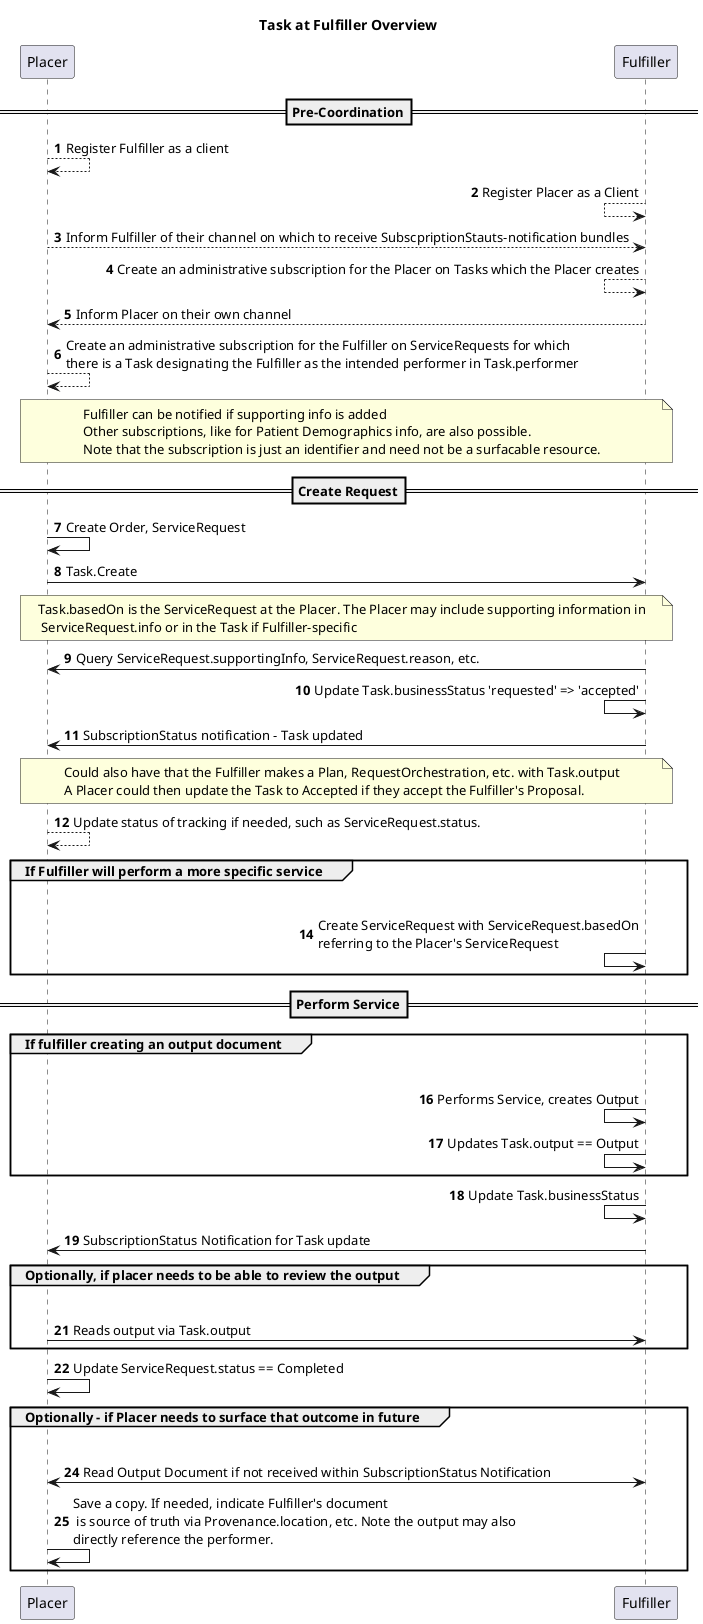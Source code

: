 @startuml
title Task at Fulfiller Overview

autonumber

==Pre-Coordination==
Placer --> Placer: Register Fulfiller as a client

Fulfiller <-- Fulfiller: Register Placer as a Client

Placer --> Fulfiller: Inform Fulfiller of their channel on which to receive SubscpriptionStauts-notification bundles

Fulfiller <-- Fulfiller: Create an administrative subscription for the Placer on Tasks which the Placer creates 

Fulfiller --> Placer: Inform Placer on their own channel

Placer --> Placer: Create an administrative subscription for the Fulfiller on ServiceRequests for which\nthere is a Task designating the Fulfiller as the intended performer in Task.performer

note over Placer, Fulfiller: Fulfiller can be notified if supporting info is added\nOther subscriptions, like for Patient Demographics info, are also possible.\nNote that the subscription is just an identifier and need not be a surfacable resource.



==Create Request==
Placer -> Placer: Create Order, ServiceRequest

Placer -> Fulfiller: Task.Create

note over Placer, Fulfiller: Task.basedOn is the ServiceRequest at the Placer. The Placer may include supporting information in\n ServiceRequest.info or in the Task if Fulfiller-specific

Fulfiller -> Placer: Query ServiceRequest.supportingInfo, ServiceRequest.reason, etc.

Fulfiller <- Fulfiller: Update Task.businessStatus 'requested' => 'accepted'

Fulfiller -> Placer: SubscriptionStatus notification - Task updated

note over Placer, Fulfiller: Could also have that the Fulfiller makes a Plan, RequestOrchestration, etc. with Task.output\nA Placer could then update the Task to Accepted if they accept the Fulfiller's Proposal.

Placer --> Placer: Update status of tracking if needed, such as ServiceRequest.status. 

group If Fulfiller will perform a more specific service
    Fulfiller -[hidden]> Placer:
    Fulfiller <- Fulfiller: Create ServiceRequest with ServiceRequest.basedOn\nreferring to the Placer's ServiceRequest
end


==Perform Service==
group If fulfiller creating an output document
    Fulfiller -[hidden]> Placer:
    Fulfiller <- Fulfiller: Performs Service, creates Output
    Fulfiller <- Fulfiller: Updates Task.output == Output
end

Fulfiller <- Fulfiller: Update Task.businessStatus

Fulfiller -> Placer: SubscriptionStatus Notification for Task update

group Optionally, if placer needs to be able to review the output
    Fulfiller -[hidden]> Placer:
    Placer -> Fulfiller: Reads output via Task.output
end

Placer -> Placer: Update ServiceRequest.status == Completed

group Optionally - if Placer needs to surface that outcome in future
    Fulfiller -[hidden]> Placer:
    Placer <-> Fulfiller: Read Output Document if not received within SubscriptionStatus Notification
    Placer -> Placer: Save a copy. If needed, indicate Fulfiller's document\n is source of truth via Provenance.location, etc. Note the output may also\ndirectly reference the performer.
   
end

@enduml
